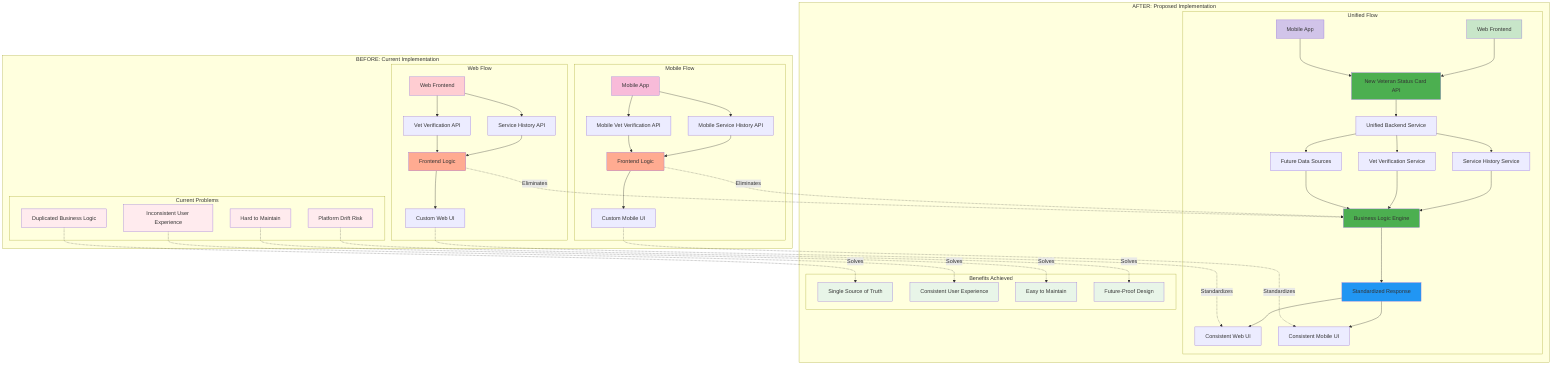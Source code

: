 graph TD
    subgraph "BEFORE: Current Implementation"
        subgraph "Web Flow"
            W1[Web Frontend] --> W2[Service History API]
            W1 --> W3[Vet Verification API]
            W2 --> W4[Frontend Logic]
            W3 --> W4
            W4 --> W5[Custom Web UI]
        end
        
        subgraph "Mobile Flow"
            M1[Mobile App] --> M2[Mobile Service History API]
            M1 --> M3[Mobile Vet Verification API]
            M2 --> M4[Frontend Logic]
            M3 --> M4
            M4 --> M5[Custom Mobile UI]
        end
        
        subgraph "Current Problems"
            P1[Duplicated Business Logic]
            P2[Inconsistent User Experience]
            P3[Hard to Maintain]
            P4[Platform Drift Risk]
        end
    end
    
    subgraph "AFTER: Proposed Implementation"
        subgraph "Unified Flow"
            A1[Web Frontend] --> A2[New Veteran Status Card API]
            A3[Mobile App] --> A2
            A2 --> A4[Unified Backend Service]
            A4 --> A5[Service History Service]
            A4 --> A6[Vet Verification Service]
            A4 --> A7[Future Data Sources]
            A5 --> A8[Business Logic Engine]
            A6 --> A8
            A7 --> A8
            A8 --> A9[Standardized Response]
            A9 --> A10[Consistent Web UI]
            A9 --> A11[Consistent Mobile UI]
        end
        
        subgraph "Benefits Achieved"
            B1[Single Source of Truth]
            B2[Consistent User Experience]
            B3[Easy to Maintain]
            B4[Future-Proof Design]
        end
    end
    
    %% Transformation arrows
    W4 -.->|Eliminates| A8
    M4 -.->|Eliminates| A8
    W5 -.->|Standardizes| A10
    M5 -.->|Standardizes| A11
    
    %% Problem to benefit mapping
    P1 -.->|Solves| B1
    P2 -.->|Solves| B2
    P3 -.->|Solves| B3
    P4 -.->|Solves| B4
    
    %% Styling
    style W1 fill:#ffcdd2
    style M1 fill:#f8bbd9
    style W4 fill:#ffab91
    style M4 fill:#ffab91
    style A1 fill:#c8e6c9
    style A3 fill:#d1c4e9
    style A2 fill:#4caf50
    style A8 fill:#4caf50
    style A9 fill:#2196f3
    style P1 fill:#ffebee
    style P2 fill:#ffebee
    style P3 fill:#ffebee
    style P4 fill:#ffebee
    style B1 fill:#e8f5e8
    style B2 fill:#e8f5e8
    style B3 fill:#e8f5e8
    style B4 fill:#e8f5e8